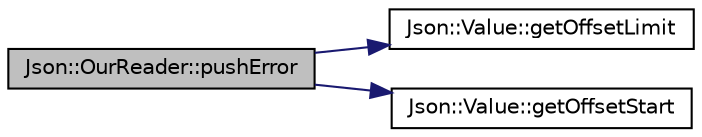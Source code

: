 digraph "Json::OurReader::pushError"
{
 // LATEX_PDF_SIZE
  edge [fontname="Helvetica",fontsize="10",labelfontname="Helvetica",labelfontsize="10"];
  node [fontname="Helvetica",fontsize="10",shape=record];
  rankdir="LR";
  Node1 [label="Json::OurReader::pushError",height=0.2,width=0.4,color="black", fillcolor="grey75", style="filled", fontcolor="black",tooltip=" "];
  Node1 -> Node2 [color="midnightblue",fontsize="10",style="solid",fontname="Helvetica"];
  Node2 [label="Json::Value::getOffsetLimit",height=0.2,width=0.4,color="black", fillcolor="white", style="filled",URL="$class_json_1_1_value.html#a2cdfa01935f87fcace90d450cbd2c0a4",tooltip=" "];
  Node1 -> Node3 [color="midnightblue",fontsize="10",style="solid",fontname="Helvetica"];
  Node3 [label="Json::Value::getOffsetStart",height=0.2,width=0.4,color="black", fillcolor="white", style="filled",URL="$class_json_1_1_value.html#afa081dc764000951a1d8d6148155508e",tooltip=" "];
}
